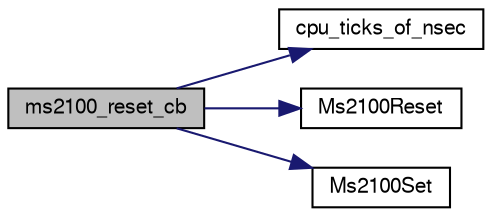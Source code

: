 digraph "ms2100_reset_cb"
{
  edge [fontname="FreeSans",fontsize="10",labelfontname="FreeSans",labelfontsize="10"];
  node [fontname="FreeSans",fontsize="10",shape=record];
  rankdir="LR";
  Node1 [label="ms2100_reset_cb",height=0.2,width=0.4,color="black", fillcolor="grey75", style="filled", fontcolor="black"];
  Node1 -> Node2 [color="midnightblue",fontsize="10",style="solid",fontname="FreeSans"];
  Node2 [label="cpu_ticks_of_nsec",height=0.2,width=0.4,color="black", fillcolor="white", style="filled",URL="$sys__time_8h.html#ab9fdc67ec3fff3769bebcd04e7ee86c2"];
  Node1 -> Node3 [color="midnightblue",fontsize="10",style="solid",fontname="FreeSans"];
  Node3 [label="Ms2100Reset",height=0.2,width=0.4,color="black", fillcolor="white", style="filled",URL="$ms2100__arch_8h.html#aa7c46e00e26b35b2215ef9b1e68c5793",tooltip="Here Reset indicates the Ms2100 is in normal state, i.e. "];
  Node1 -> Node4 [color="midnightblue",fontsize="10",style="solid",fontname="FreeSans"];
  Node4 [label="Ms2100Set",height=0.2,width=0.4,color="black", fillcolor="white", style="filled",URL="$ms2100__arch_8h.html#a08541890cc5142626b13054da3d7c804",tooltip="Here Set indicates the Ms2100 is in reset state, i.e. "];
}
